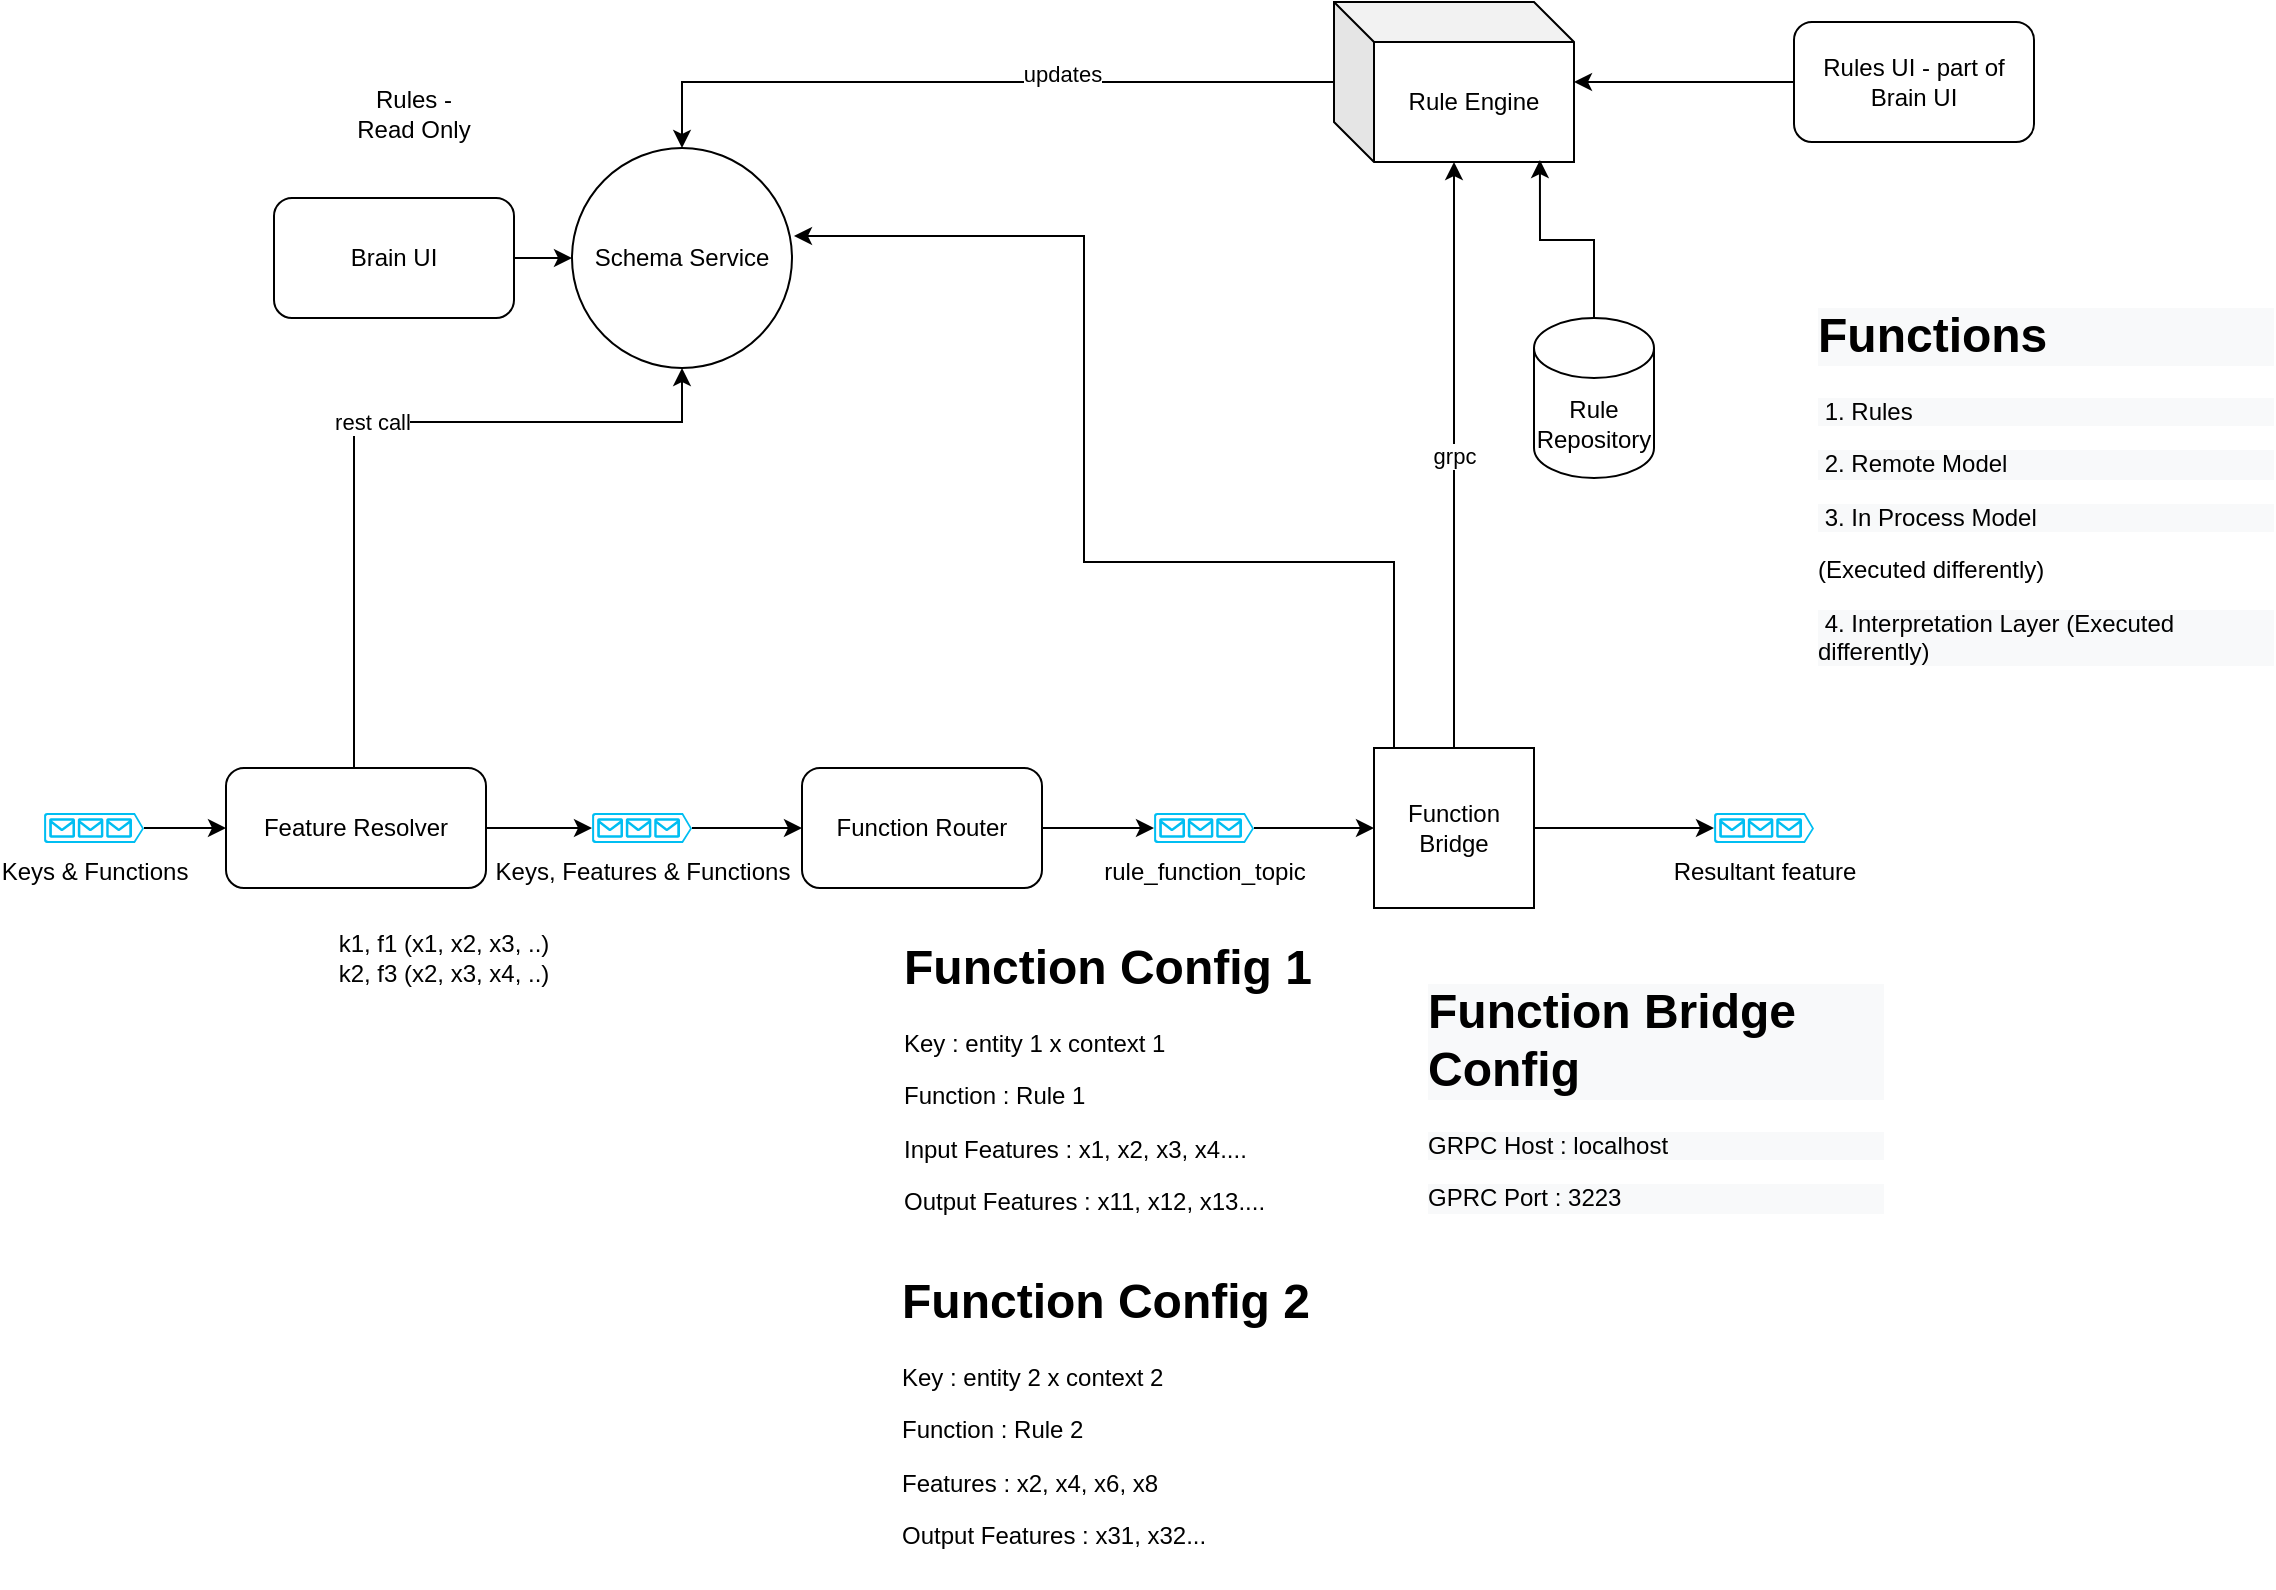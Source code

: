 <mxfile version="15.5.4" type="embed" pages="3"><diagram id="KQcbtGoOREhI2lIVvfoT" name="Function-invokation"><mxGraphModel dx="976" dy="688" grid="1" gridSize="10" guides="1" tooltips="1" connect="1" arrows="1" fold="1" page="1" pageScale="1" pageWidth="1169" pageHeight="827" math="0" shadow="0"><root><mxCell id="ii0Irjq99_b-xCAPAXSF-0"/><mxCell id="ii0Irjq99_b-xCAPAXSF-1" parent="ii0Irjq99_b-xCAPAXSF-0"/><mxCell id="ii0Irjq99_b-xCAPAXSF-4" style="edgeStyle=orthogonalEdgeStyle;rounded=0;orthogonalLoop=1;jettySize=auto;html=1;" parent="ii0Irjq99_b-xCAPAXSF-1" source="ii0Irjq99_b-xCAPAXSF-2" target="ii0Irjq99_b-xCAPAXSF-3" edge="1"><mxGeometry relative="1" as="geometry"/></mxCell><mxCell id="ii0Irjq99_b-xCAPAXSF-17" value="rest call" style="edgeStyle=orthogonalEdgeStyle;rounded=0;orthogonalLoop=1;jettySize=auto;html=1;entryX=0.5;entryY=1;entryDx=0;entryDy=0;" parent="ii0Irjq99_b-xCAPAXSF-1" source="ii0Irjq99_b-xCAPAXSF-2" target="ii0Irjq99_b-xCAPAXSF-13" edge="1"><mxGeometry relative="1" as="geometry"><Array as="points"><mxPoint x="180" y="230"/><mxPoint x="344" y="230"/></Array></mxGeometry></mxCell><mxCell id="ii0Irjq99_b-xCAPAXSF-2" value="Feature Resolver" style="rounded=1;whiteSpace=wrap;html=1;" parent="ii0Irjq99_b-xCAPAXSF-1" vertex="1"><mxGeometry x="116" y="403" width="130" height="60" as="geometry"/></mxCell><mxCell id="ii0Irjq99_b-xCAPAXSF-7" style="edgeStyle=orthogonalEdgeStyle;rounded=0;orthogonalLoop=1;jettySize=auto;html=1;" parent="ii0Irjq99_b-xCAPAXSF-1" source="ii0Irjq99_b-xCAPAXSF-3" target="ii0Irjq99_b-xCAPAXSF-6" edge="1"><mxGeometry relative="1" as="geometry"/></mxCell><mxCell id="ii0Irjq99_b-xCAPAXSF-3" value="Keys, Features &amp;amp; Functions" style="verticalLabelPosition=bottom;html=1;verticalAlign=top;align=center;strokeColor=none;fillColor=#00BEF2;shape=mxgraph.azure.queue_generic;pointerEvents=1;" parent="ii0Irjq99_b-xCAPAXSF-1" vertex="1"><mxGeometry x="299" y="425.5" width="50" height="15" as="geometry"/></mxCell><mxCell id="ii0Irjq99_b-xCAPAXSF-5" value="k1, f1 (x1, x2, x3, ..)&lt;br&gt;k2, f3 (x2, x3, x4, ..)" style="text;html=1;strokeColor=none;fillColor=none;align=center;verticalAlign=middle;whiteSpace=wrap;rounded=0;" parent="ii0Irjq99_b-xCAPAXSF-1" vertex="1"><mxGeometry x="170" y="483" width="110" height="30" as="geometry"/></mxCell><mxCell id="hXdJghqgN4hwPs4kYaVu-4" style="edgeStyle=orthogonalEdgeStyle;rounded=0;orthogonalLoop=1;jettySize=auto;html=1;entryX=0;entryY=0.5;entryDx=0;entryDy=0;entryPerimeter=0;" parent="ii0Irjq99_b-xCAPAXSF-1" source="ii0Irjq99_b-xCAPAXSF-6" target="hXdJghqgN4hwPs4kYaVu-3" edge="1"><mxGeometry relative="1" as="geometry"/></mxCell><mxCell id="ii0Irjq99_b-xCAPAXSF-6" value="Function Router" style="rounded=1;whiteSpace=wrap;html=1;" parent="ii0Irjq99_b-xCAPAXSF-1" vertex="1"><mxGeometry x="404" y="403" width="120" height="60" as="geometry"/></mxCell><mxCell id="ii0Irjq99_b-xCAPAXSF-23" value="grpc" style="edgeStyle=orthogonalEdgeStyle;rounded=0;orthogonalLoop=1;jettySize=auto;html=1;" parent="ii0Irjq99_b-xCAPAXSF-1" source="ii0Irjq99_b-xCAPAXSF-8" target="ii0Irjq99_b-xCAPAXSF-21" edge="1"><mxGeometry relative="1" as="geometry"><mxPoint x="730" y="113" as="targetPoint"/></mxGeometry></mxCell><mxCell id="ii0Irjq99_b-xCAPAXSF-31" style="edgeStyle=orthogonalEdgeStyle;rounded=0;orthogonalLoop=1;jettySize=auto;html=1;" parent="ii0Irjq99_b-xCAPAXSF-1" source="ii0Irjq99_b-xCAPAXSF-8" target="ii0Irjq99_b-xCAPAXSF-30" edge="1"><mxGeometry relative="1" as="geometry"/></mxCell><mxCell id="hXdJghqgN4hwPs4kYaVu-6" style="edgeStyle=orthogonalEdgeStyle;rounded=0;orthogonalLoop=1;jettySize=auto;html=1;entryX=1.009;entryY=0.4;entryDx=0;entryDy=0;entryPerimeter=0;" parent="ii0Irjq99_b-xCAPAXSF-1" source="ii0Irjq99_b-xCAPAXSF-8" target="ii0Irjq99_b-xCAPAXSF-13" edge="1"><mxGeometry relative="1" as="geometry"><Array as="points"><mxPoint x="700" y="300"/><mxPoint x="545" y="300"/><mxPoint x="545" y="137"/></Array></mxGeometry></mxCell><mxCell id="ii0Irjq99_b-xCAPAXSF-8" value="Function Bridge" style="whiteSpace=wrap;html=1;aspect=fixed;" parent="ii0Irjq99_b-xCAPAXSF-1" vertex="1"><mxGeometry x="690" y="393" width="80" height="80" as="geometry"/></mxCell><mxCell id="ii0Irjq99_b-xCAPAXSF-10" value="&lt;h1&gt;Function Config 1&lt;/h1&gt;&lt;p&gt;Key : entity 1 x context 1&lt;/p&gt;&lt;p&gt;Function : Rule 1&lt;/p&gt;&lt;p&gt;Input Features : x1, x2, x3, x4....&lt;/p&gt;&lt;p&gt;Output Features : x11, x12, x13....&lt;br&gt;&lt;/p&gt;" style="text;html=1;strokeColor=none;fillColor=none;spacing=5;spacingTop=-20;whiteSpace=wrap;overflow=hidden;rounded=0;" parent="ii0Irjq99_b-xCAPAXSF-1" vertex="1"><mxGeometry x="450" y="483" width="220" height="150" as="geometry"/></mxCell><mxCell id="ii0Irjq99_b-xCAPAXSF-11" value="&lt;h1&gt;Function Config 2&lt;/h1&gt;&lt;p&gt;Key : entity 2 x context 2&lt;/p&gt;&lt;p&gt;&lt;span&gt;Function : Rule 2&lt;/span&gt;&lt;/p&gt;&lt;p&gt;Features : x2, x4, x6, x8&lt;/p&gt;&lt;p&gt;Output Features : x31, x32...&lt;br&gt;&lt;/p&gt;" style="text;html=1;strokeColor=none;fillColor=none;spacing=5;spacingTop=-20;whiteSpace=wrap;overflow=hidden;rounded=0;" parent="ii0Irjq99_b-xCAPAXSF-1" vertex="1"><mxGeometry x="449" y="650" width="240" height="163" as="geometry"/></mxCell><mxCell id="ii0Irjq99_b-xCAPAXSF-12" value="&lt;h1 style=&quot;color: rgb(0 , 0 , 0) ; font-family: &amp;#34;helvetica&amp;#34; ; font-style: normal ; letter-spacing: normal ; text-align: left ; text-indent: 0px ; text-transform: none ; word-spacing: 0px ; background-color: rgb(248 , 249 , 250)&quot;&gt;Function Bridge Config&amp;nbsp;&lt;/h1&gt;&lt;p style=&quot;color: rgb(0 , 0 , 0) ; font-family: &amp;#34;helvetica&amp;#34; ; font-size: 12px ; font-style: normal ; font-weight: 400 ; letter-spacing: normal ; text-align: left ; text-indent: 0px ; text-transform: none ; word-spacing: 0px ; background-color: rgb(248 , 249 , 250)&quot;&gt;GRPC Host : localhost&lt;/p&gt;&lt;p style=&quot;color: rgb(0 , 0 , 0) ; font-family: &amp;#34;helvetica&amp;#34; ; font-size: 12px ; font-style: normal ; font-weight: 400 ; letter-spacing: normal ; text-align: left ; text-indent: 0px ; text-transform: none ; word-spacing: 0px ; background-color: rgb(248 , 249 , 250)&quot;&gt;GPRC Port : 3223&lt;/p&gt;" style="text;whiteSpace=wrap;html=1;" parent="ii0Irjq99_b-xCAPAXSF-1" vertex="1"><mxGeometry x="715" y="488" width="230" height="140" as="geometry"/></mxCell><mxCell id="ii0Irjq99_b-xCAPAXSF-13" value="Schema Service" style="ellipse;whiteSpace=wrap;html=1;aspect=fixed;" parent="ii0Irjq99_b-xCAPAXSF-1" vertex="1"><mxGeometry x="289" y="93" width="110" height="110" as="geometry"/></mxCell><mxCell id="ii0Irjq99_b-xCAPAXSF-20" style="edgeStyle=orthogonalEdgeStyle;rounded=0;orthogonalLoop=1;jettySize=auto;html=1;entryX=0;entryY=0.5;entryDx=0;entryDy=0;" parent="ii0Irjq99_b-xCAPAXSF-1" source="ii0Irjq99_b-xCAPAXSF-19" target="ii0Irjq99_b-xCAPAXSF-13" edge="1"><mxGeometry relative="1" as="geometry"/></mxCell><mxCell id="ii0Irjq99_b-xCAPAXSF-19" value="Brain UI" style="rounded=1;whiteSpace=wrap;html=1;" parent="ii0Irjq99_b-xCAPAXSF-1" vertex="1"><mxGeometry x="140" y="118" width="120" height="60" as="geometry"/></mxCell><mxCell id="ii0Irjq99_b-xCAPAXSF-22" style="edgeStyle=orthogonalEdgeStyle;rounded=0;orthogonalLoop=1;jettySize=auto;html=1;entryX=0.5;entryY=0;entryDx=0;entryDy=0;" parent="ii0Irjq99_b-xCAPAXSF-1" source="ii0Irjq99_b-xCAPAXSF-21" target="ii0Irjq99_b-xCAPAXSF-13" edge="1"><mxGeometry relative="1" as="geometry"/></mxCell><mxCell id="ii0Irjq99_b-xCAPAXSF-25" value="updates" style="edgeLabel;html=1;align=center;verticalAlign=middle;resizable=0;points=[];" parent="ii0Irjq99_b-xCAPAXSF-22" vertex="1" connectable="0"><mxGeometry x="-0.242" y="-4" relative="1" as="geometry"><mxPoint as="offset"/></mxGeometry></mxCell><mxCell id="ii0Irjq99_b-xCAPAXSF-21" value="Rule Engine" style="shape=cube;whiteSpace=wrap;html=1;boundedLbl=1;backgroundOutline=1;darkOpacity=0.05;darkOpacity2=0.1;" parent="ii0Irjq99_b-xCAPAXSF-1" vertex="1"><mxGeometry x="670" y="20" width="120" height="80" as="geometry"/></mxCell><mxCell id="ii0Irjq99_b-xCAPAXSF-24" value="Rules - Read Only" style="text;html=1;strokeColor=none;fillColor=none;align=center;verticalAlign=middle;whiteSpace=wrap;rounded=0;" parent="ii0Irjq99_b-xCAPAXSF-1" vertex="1"><mxGeometry x="180" y="61" width="60" height="30" as="geometry"/></mxCell><mxCell id="ii0Irjq99_b-xCAPAXSF-27" style="edgeStyle=orthogonalEdgeStyle;rounded=0;orthogonalLoop=1;jettySize=auto;html=1;" parent="ii0Irjq99_b-xCAPAXSF-1" source="ii0Irjq99_b-xCAPAXSF-26" target="ii0Irjq99_b-xCAPAXSF-21" edge="1"><mxGeometry relative="1" as="geometry"/></mxCell><mxCell id="ii0Irjq99_b-xCAPAXSF-26" value="Rules UI - part of Brain UI" style="rounded=1;whiteSpace=wrap;html=1;" parent="ii0Irjq99_b-xCAPAXSF-1" vertex="1"><mxGeometry x="900" y="30" width="120" height="60" as="geometry"/></mxCell><mxCell id="ii0Irjq99_b-xCAPAXSF-29" style="edgeStyle=orthogonalEdgeStyle;rounded=0;orthogonalLoop=1;jettySize=auto;html=1;entryX=0.858;entryY=0.988;entryDx=0;entryDy=0;entryPerimeter=0;" parent="ii0Irjq99_b-xCAPAXSF-1" source="ii0Irjq99_b-xCAPAXSF-28" target="ii0Irjq99_b-xCAPAXSF-21" edge="1"><mxGeometry relative="1" as="geometry"/></mxCell><mxCell id="ii0Irjq99_b-xCAPAXSF-28" value="Rule Repository" style="shape=cylinder3;whiteSpace=wrap;html=1;boundedLbl=1;backgroundOutline=1;size=15;" parent="ii0Irjq99_b-xCAPAXSF-1" vertex="1"><mxGeometry x="770" y="178" width="60" height="80" as="geometry"/></mxCell><mxCell id="ii0Irjq99_b-xCAPAXSF-30" value="Resultant feature" style="verticalLabelPosition=bottom;html=1;verticalAlign=top;align=center;strokeColor=none;fillColor=#00BEF2;shape=mxgraph.azure.queue_generic;pointerEvents=1;" parent="ii0Irjq99_b-xCAPAXSF-1" vertex="1"><mxGeometry x="860" y="425.5" width="50" height="15" as="geometry"/></mxCell><mxCell id="ii0Irjq99_b-xCAPAXSF-32" value="&lt;h1 style=&quot;color: rgb(0 , 0 , 0) ; font-family: &amp;#34;helvetica&amp;#34; ; font-style: normal ; letter-spacing: normal ; text-align: left ; text-indent: 0px ; text-transform: none ; word-spacing: 0px ; background-color: rgb(248 , 249 , 250)&quot;&gt;Functions&lt;/h1&gt;&lt;p style=&quot;color: rgb(0 , 0 , 0) ; font-family: &amp;#34;helvetica&amp;#34; ; font-size: 12px ; font-style: normal ; font-weight: 400 ; letter-spacing: normal ; text-align: left ; text-indent: 0px ; text-transform: none ; word-spacing: 0px ; background-color: rgb(248 , 249 , 250)&quot;&gt;&amp;nbsp;1. Rules&lt;/p&gt;&lt;p style=&quot;color: rgb(0 , 0 , 0) ; font-family: &amp;#34;helvetica&amp;#34; ; font-size: 12px ; font-style: normal ; font-weight: 400 ; letter-spacing: normal ; text-align: left ; text-indent: 0px ; text-transform: none ; word-spacing: 0px ; background-color: rgb(248 , 249 , 250)&quot;&gt;&amp;nbsp;2. Remote Model&lt;/p&gt;&lt;p style=&quot;color: rgb(0 , 0 , 0) ; font-family: &amp;#34;helvetica&amp;#34; ; font-size: 12px ; font-style: normal ; font-weight: 400 ; letter-spacing: normal ; text-align: left ; text-indent: 0px ; text-transform: none ; word-spacing: 0px ; background-color: rgb(248 , 249 , 250)&quot;&gt;&amp;nbsp;3. In Process Model&amp;nbsp;&lt;/p&gt;&lt;span style=&quot;font-family: &amp;#34;helvetica&amp;#34;&quot;&gt;(Executed differently)&lt;/span&gt;&lt;p style=&quot;color: rgb(0 , 0 , 0) ; font-family: &amp;#34;helvetica&amp;#34; ; font-size: 12px ; font-style: normal ; font-weight: 400 ; letter-spacing: normal ; text-align: left ; text-indent: 0px ; text-transform: none ; word-spacing: 0px ; background-color: rgb(248 , 249 , 250)&quot;&gt;&amp;nbsp;4. Interpretation Layer (Executed differently)&lt;/p&gt;" style="text;whiteSpace=wrap;html=1;" parent="ii0Irjq99_b-xCAPAXSF-1" vertex="1"><mxGeometry x="910" y="150" width="230" height="220" as="geometry"/></mxCell><mxCell id="hXdJghqgN4hwPs4kYaVu-1" style="edgeStyle=orthogonalEdgeStyle;rounded=0;orthogonalLoop=1;jettySize=auto;html=1;" parent="ii0Irjq99_b-xCAPAXSF-1" source="hXdJghqgN4hwPs4kYaVu-0" target="ii0Irjq99_b-xCAPAXSF-2" edge="1"><mxGeometry relative="1" as="geometry"/></mxCell><mxCell id="hXdJghqgN4hwPs4kYaVu-0" value="Keys &amp;amp; Functions" style="verticalLabelPosition=bottom;html=1;verticalAlign=top;align=center;strokeColor=none;fillColor=#00BEF2;shape=mxgraph.azure.queue_generic;pointerEvents=1;" parent="ii0Irjq99_b-xCAPAXSF-1" vertex="1"><mxGeometry x="25" y="425.5" width="50" height="15" as="geometry"/></mxCell><mxCell id="hXdJghqgN4hwPs4kYaVu-5" style="edgeStyle=orthogonalEdgeStyle;rounded=0;orthogonalLoop=1;jettySize=auto;html=1;entryX=0;entryY=0.5;entryDx=0;entryDy=0;" parent="ii0Irjq99_b-xCAPAXSF-1" source="hXdJghqgN4hwPs4kYaVu-3" target="ii0Irjq99_b-xCAPAXSF-8" edge="1"><mxGeometry relative="1" as="geometry"/></mxCell><mxCell id="hXdJghqgN4hwPs4kYaVu-3" value="rule_function_topic" style="verticalLabelPosition=bottom;html=1;verticalAlign=top;align=center;strokeColor=none;fillColor=#00BEF2;shape=mxgraph.azure.queue_generic;pointerEvents=1;" parent="ii0Irjq99_b-xCAPAXSF-1" vertex="1"><mxGeometry x="580" y="425.5" width="50" height="15" as="geometry"/></mxCell></root></mxGraphModel></diagram><diagram id="Sctkxzz5FAkerrYyxljc" name="Page-1"><mxGraphModel dx="976" dy="688" grid="1" gridSize="10" guides="1" tooltips="1" connect="1" arrows="1" fold="1" page="1" pageScale="1" pageWidth="1169" pageHeight="827" math="0" shadow="0"><root><mxCell id="0"/><mxCell id="1" parent="0"/><mxCell id="2" value="Kubernetes" style="rounded=0;whiteSpace=wrap;html=1;" parent="1" vertex="1"><mxGeometry x="200" y="80" width="530" height="450" as="geometry"/></mxCell><mxCell id="7" style="edgeStyle=orthogonalEdgeStyle;rounded=0;orthogonalLoop=1;jettySize=auto;html=1;" parent="1" source="3" target="4" edge="1"><mxGeometry relative="1" as="geometry"/></mxCell><mxCell id="3" value="Load balancer" style="rounded=1;whiteSpace=wrap;html=1;" parent="1" vertex="1"><mxGeometry x="110" y="275" width="120" height="60" as="geometry"/></mxCell><mxCell id="6" style="edgeStyle=orthogonalEdgeStyle;rounded=0;orthogonalLoop=1;jettySize=auto;html=1;entryX=0;entryY=0.5;entryDx=0;entryDy=0;" parent="1" source="4" target="5" edge="1"><mxGeometry relative="1" as="geometry"/></mxCell><mxCell id="9" style="edgeStyle=orthogonalEdgeStyle;rounded=0;orthogonalLoop=1;jettySize=auto;html=1;entryX=0;entryY=0.5;entryDx=0;entryDy=0;" parent="1" source="4" target="8" edge="1"><mxGeometry relative="1" as="geometry"/></mxCell><mxCell id="4" value="Ingress" style="rounded=1;whiteSpace=wrap;html=1;" parent="1" vertex="1"><mxGeometry x="290" y="275" width="120" height="60" as="geometry"/></mxCell><mxCell id="5" value="Service 1" style="shape=process;whiteSpace=wrap;html=1;backgroundOutline=1;" parent="1" vertex="1"><mxGeometry x="540" y="170" width="120" height="60" as="geometry"/></mxCell><mxCell id="8" value="Service 2" style="shape=process;whiteSpace=wrap;html=1;backgroundOutline=1;" parent="1" vertex="1"><mxGeometry x="540" y="370" width="120" height="60" as="geometry"/></mxCell></root></mxGraphModel></diagram><diagram id="9OxSdckTWErIqFBrBw8K" name="Page-3"><mxGraphModel dx="976" dy="688" grid="1" gridSize="10" guides="1" tooltips="1" connect="1" arrows="1" fold="1" page="1" pageScale="1" pageWidth="850" pageHeight="1100" math="0" shadow="0"><root><mxCell id="YuSgCKnt1id5_z92FSod-0"/><mxCell id="YuSgCKnt1id5_z92FSod-1" parent="YuSgCKnt1id5_z92FSod-0"/><mxCell id="YuSgCKnt1id5_z92FSod-2" value="&lt;h1&gt;Rule&lt;/h1&gt;&lt;p&gt;if($customer_id == Rajan) {&lt;/p&gt;&lt;p&gt;&lt;br&gt;&lt;/p&gt;&lt;p&gt;}&lt;/p&gt;&lt;p&gt;if(&lt;/p&gt;$customer_id == Rajan &amp;amp;&amp;amp;&amp;nbsp;&lt;span&gt;$customer_type == Premium) {&lt;/span&gt;&lt;br&gt;&lt;p&gt;&lt;br&gt;&lt;/p&gt;&lt;p&gt;}&lt;/p&gt;&lt;p&gt;&lt;br&gt;&lt;/p&gt;&lt;p&gt;if(entity_type == customer) {&lt;/p&gt;&lt;p&gt;&lt;br&gt;&lt;/p&gt;&lt;p&gt;}&lt;/p&gt;" style="text;html=1;strokeColor=none;fillColor=none;spacing=5;spacingTop=-20;whiteSpace=wrap;overflow=hidden;rounded=0;" vertex="1" parent="YuSgCKnt1id5_z92FSod-1"><mxGeometry x="110" y="290" width="680" height="320" as="geometry"/></mxCell></root></mxGraphModel></diagram></mxfile>